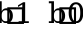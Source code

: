 digraph G {
    b1 [ shape=rectangle,width=0.1,height=0.1,fixedsize=true,id=22782,type=1,metric1="",metric2="" ];
    b0 [ shape=rectangle,width=0.1,height=0.1,fixedsize=true,id=22781,type=1,metric1="",metric2="" ];
}
